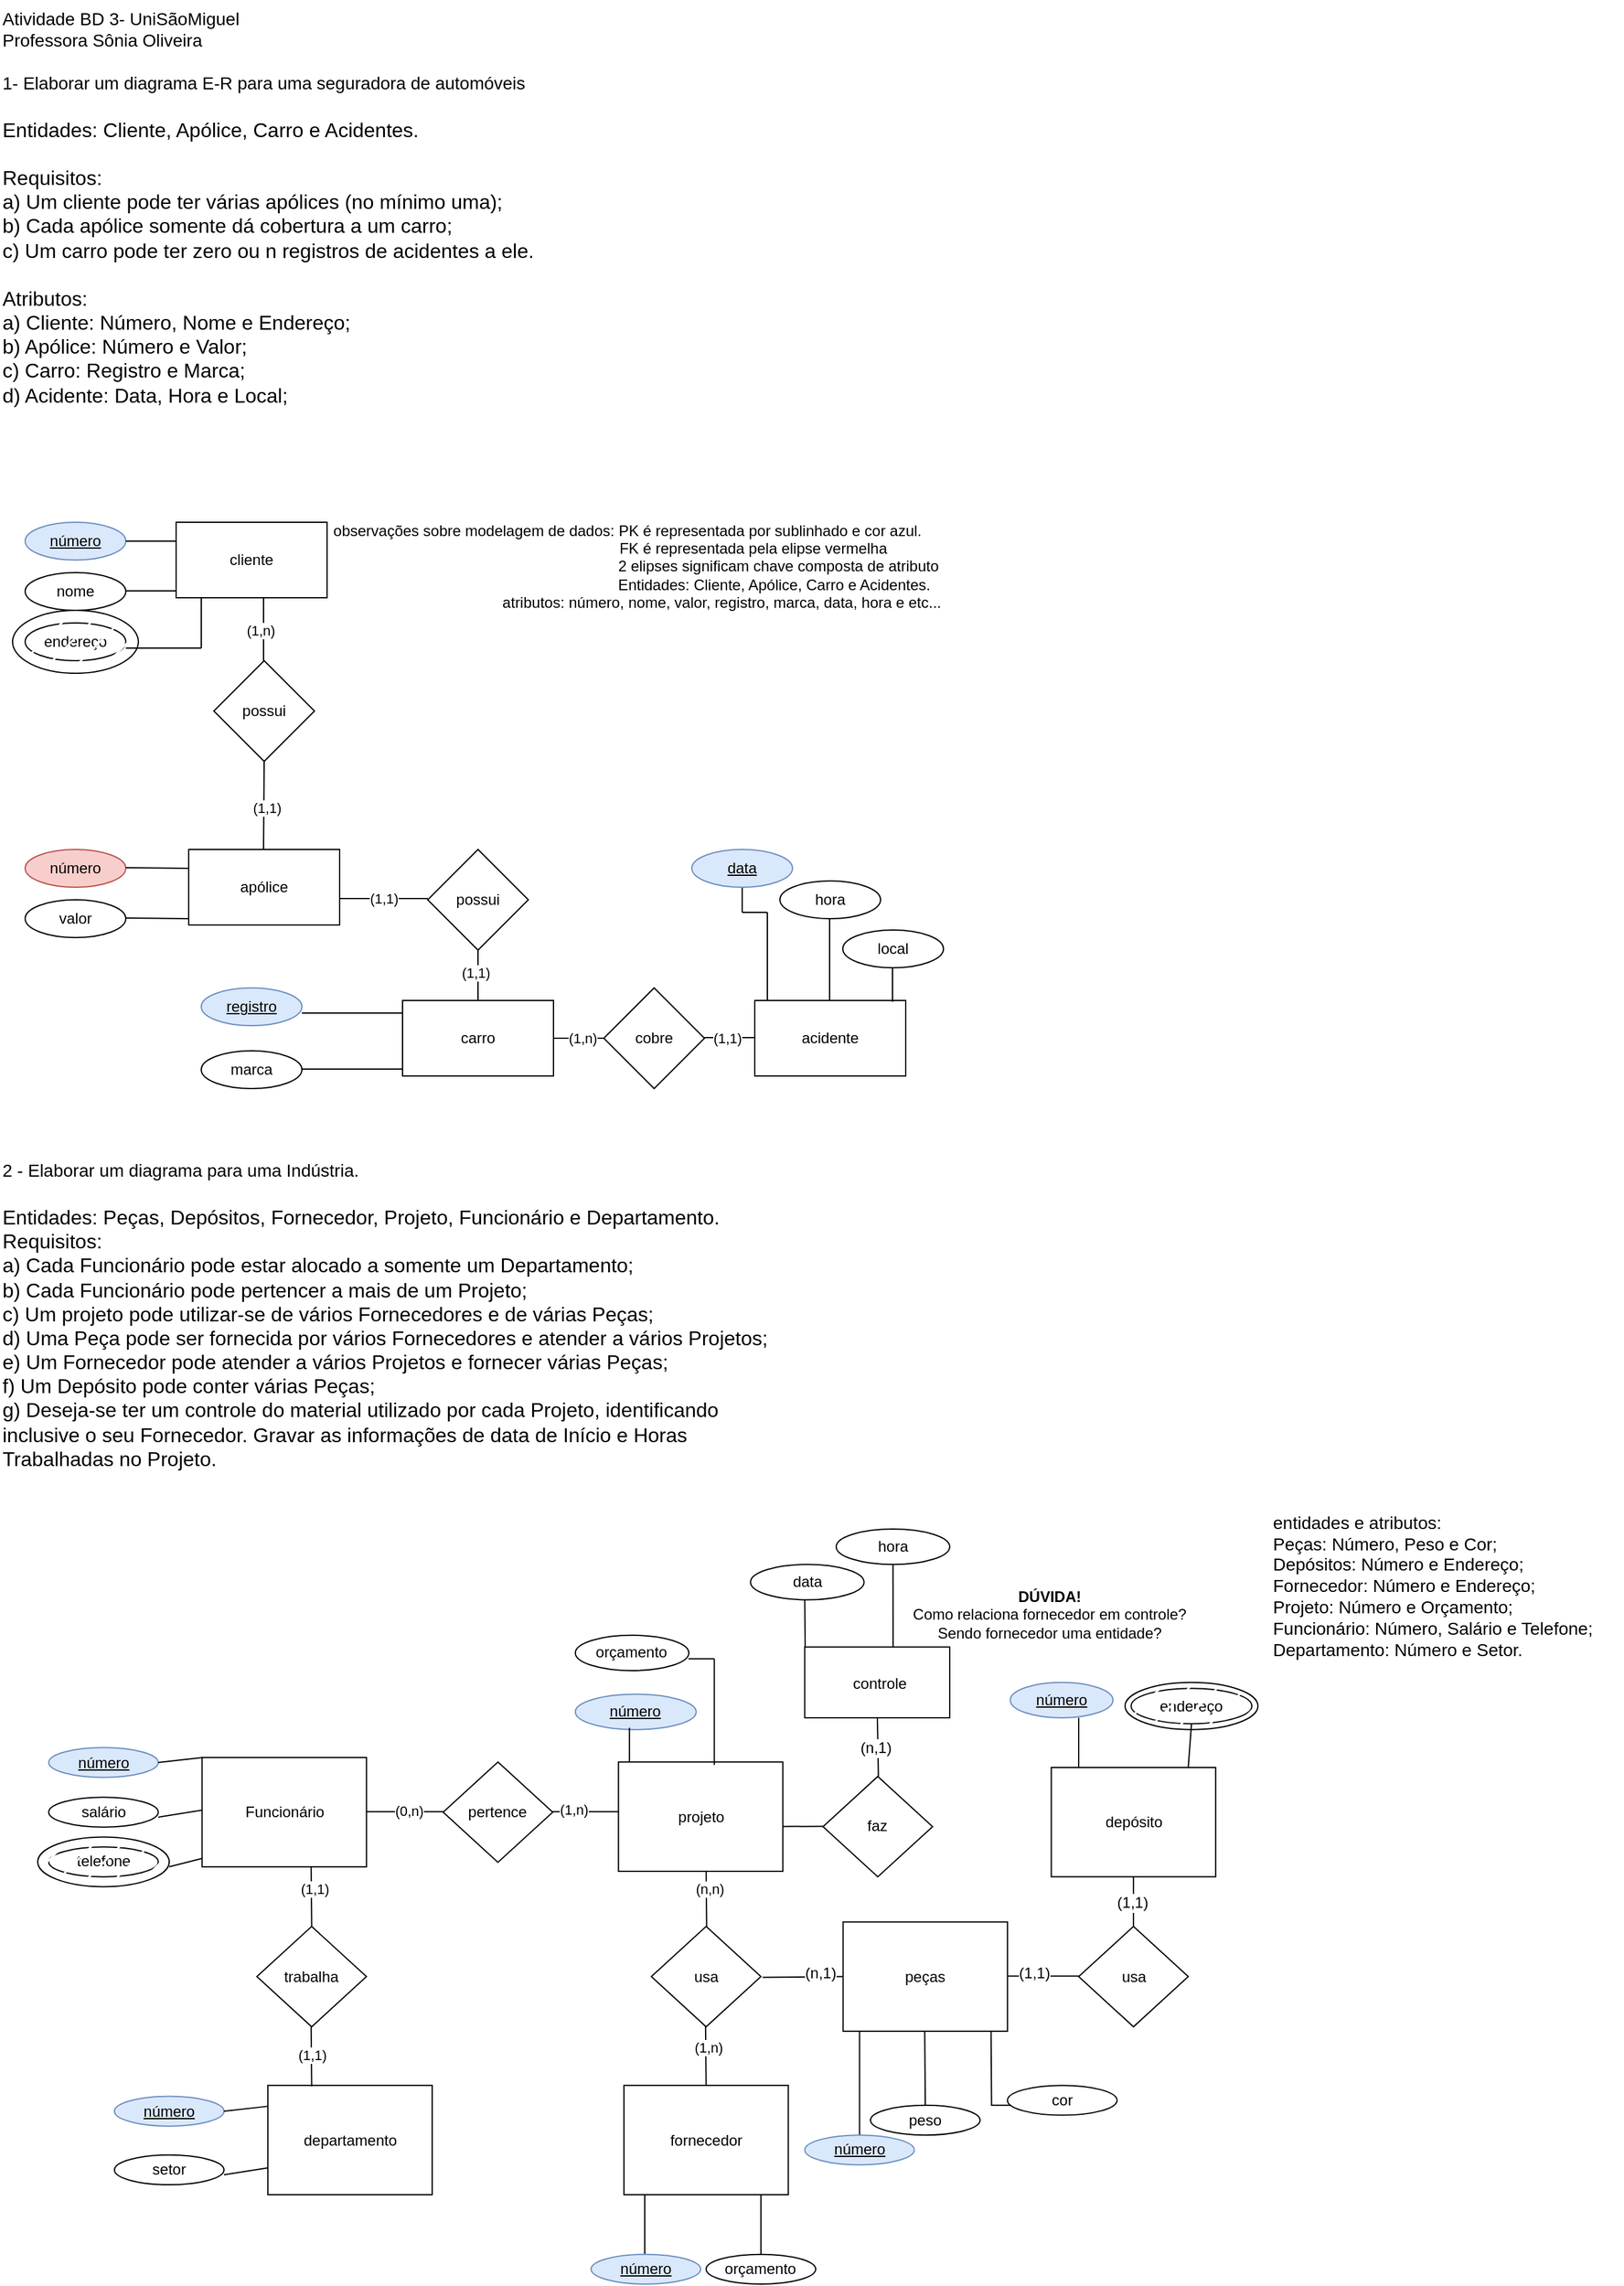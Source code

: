 <mxfile version="21.6.8" type="github">
  <diagram name="Página-1" id="PoFF8F3EbRDm4t548dB7">
    <mxGraphModel dx="1861" dy="1232" grid="1" gridSize="10" guides="1" tooltips="1" connect="1" arrows="1" fold="1" page="1" pageScale="1" pageWidth="1169" pageHeight="827" math="0" shadow="0">
      <root>
        <mxCell id="0" />
        <mxCell id="1" parent="0" />
        <mxCell id="JeJ_NOJ5juSKPU0iS3CP-247" value="" style="group" vertex="1" connectable="0" parent="1">
          <mxGeometry x="-340" y="-725" width="775" height="865" as="geometry" />
        </mxCell>
        <mxCell id="JeJ_NOJ5juSKPU0iS3CP-248" value="" style="group" vertex="1" connectable="0" parent="JeJ_NOJ5juSKPU0iS3CP-247">
          <mxGeometry x="10" y="365" width="765" height="500" as="geometry" />
        </mxCell>
        <mxCell id="JeJ_NOJ5juSKPU0iS3CP-249" value="" style="group" vertex="1" connectable="0" parent="JeJ_NOJ5juSKPU0iS3CP-248">
          <mxGeometry y="40" width="750" height="460" as="geometry" />
        </mxCell>
        <mxCell id="JeJ_NOJ5juSKPU0iS3CP-250" value="cliente&lt;br&gt;" style="rounded=0;whiteSpace=wrap;html=1;" vertex="1" parent="JeJ_NOJ5juSKPU0iS3CP-249">
          <mxGeometry x="130" y="10" width="120" height="60" as="geometry" />
        </mxCell>
        <mxCell id="JeJ_NOJ5juSKPU0iS3CP-251" value="&lt;u&gt;número&lt;/u&gt;" style="ellipse;whiteSpace=wrap;html=1;fillColor=#dae8fc;strokeColor=#6c8ebf;" vertex="1" parent="JeJ_NOJ5juSKPU0iS3CP-249">
          <mxGeometry x="10" y="10" width="80" height="30" as="geometry" />
        </mxCell>
        <mxCell id="JeJ_NOJ5juSKPU0iS3CP-252" value="" style="endArrow=none;html=1;rounded=0;entryX=0;entryY=0.25;entryDx=0;entryDy=0;" edge="1" parent="JeJ_NOJ5juSKPU0iS3CP-249" target="JeJ_NOJ5juSKPU0iS3CP-250">
          <mxGeometry width="50" height="50" relative="1" as="geometry">
            <mxPoint x="100" y="25" as="sourcePoint" />
            <mxPoint x="140" y="24.5" as="targetPoint" />
            <Array as="points">
              <mxPoint x="90" y="25" />
              <mxPoint x="100" y="25" />
            </Array>
          </mxGeometry>
        </mxCell>
        <mxCell id="JeJ_NOJ5juSKPU0iS3CP-253" value="nome" style="ellipse;whiteSpace=wrap;html=1;" vertex="1" parent="JeJ_NOJ5juSKPU0iS3CP-249">
          <mxGeometry x="10" y="50" width="80" height="30" as="geometry" />
        </mxCell>
        <mxCell id="JeJ_NOJ5juSKPU0iS3CP-254" value="" style="endArrow=none;html=1;rounded=0;entryX=0;entryY=0.25;entryDx=0;entryDy=0;" edge="1" parent="JeJ_NOJ5juSKPU0iS3CP-249">
          <mxGeometry width="50" height="50" relative="1" as="geometry">
            <mxPoint x="100" y="64.5" as="sourcePoint" />
            <mxPoint x="130" y="64.5" as="targetPoint" />
            <Array as="points">
              <mxPoint x="90" y="64.5" />
              <mxPoint x="100" y="64.5" />
            </Array>
          </mxGeometry>
        </mxCell>
        <mxCell id="JeJ_NOJ5juSKPU0iS3CP-255" value="endereço" style="ellipse;whiteSpace=wrap;html=1;" vertex="1" parent="JeJ_NOJ5juSKPU0iS3CP-249">
          <mxGeometry x="10" y="90" width="80" height="30" as="geometry" />
        </mxCell>
        <mxCell id="JeJ_NOJ5juSKPU0iS3CP-256" value="" style="endArrow=none;html=1;rounded=0;" edge="1" parent="JeJ_NOJ5juSKPU0iS3CP-249">
          <mxGeometry width="50" height="50" relative="1" as="geometry">
            <mxPoint x="90" y="110" as="sourcePoint" />
            <mxPoint x="150" y="110" as="targetPoint" />
          </mxGeometry>
        </mxCell>
        <mxCell id="JeJ_NOJ5juSKPU0iS3CP-257" value="" style="endArrow=none;html=1;rounded=0;" edge="1" parent="JeJ_NOJ5juSKPU0iS3CP-249">
          <mxGeometry width="50" height="50" relative="1" as="geometry">
            <mxPoint x="150" y="110" as="sourcePoint" />
            <mxPoint x="150" y="70" as="targetPoint" />
          </mxGeometry>
        </mxCell>
        <mxCell id="JeJ_NOJ5juSKPU0iS3CP-258" value="" style="ellipse;whiteSpace=wrap;html=1;fillStyle=hatch;" vertex="1" parent="JeJ_NOJ5juSKPU0iS3CP-249">
          <mxGeometry y="80" width="100" height="50" as="geometry" />
        </mxCell>
        <mxCell id="JeJ_NOJ5juSKPU0iS3CP-259" value="possui" style="rhombus;whiteSpace=wrap;html=1;" vertex="1" parent="JeJ_NOJ5juSKPU0iS3CP-249">
          <mxGeometry x="160" y="120" width="80" height="80" as="geometry" />
        </mxCell>
        <mxCell id="JeJ_NOJ5juSKPU0iS3CP-260" value="" style="endArrow=none;html=1;rounded=0;" edge="1" parent="JeJ_NOJ5juSKPU0iS3CP-249">
          <mxGeometry width="50" height="50" relative="1" as="geometry">
            <mxPoint x="199.5" y="120" as="sourcePoint" />
            <mxPoint x="199.5" y="70" as="targetPoint" />
          </mxGeometry>
        </mxCell>
        <mxCell id="JeJ_NOJ5juSKPU0iS3CP-261" value="(1,n)" style="edgeLabel;html=1;align=center;verticalAlign=middle;resizable=0;points=[];" connectable="0" vertex="1" parent="JeJ_NOJ5juSKPU0iS3CP-260">
          <mxGeometry x="-0.03" y="3" relative="1" as="geometry">
            <mxPoint as="offset" />
          </mxGeometry>
        </mxCell>
        <mxCell id="JeJ_NOJ5juSKPU0iS3CP-262" value="apólice" style="rounded=0;whiteSpace=wrap;html=1;" vertex="1" parent="JeJ_NOJ5juSKPU0iS3CP-249">
          <mxGeometry x="140" y="270" width="120" height="60" as="geometry" />
        </mxCell>
        <mxCell id="JeJ_NOJ5juSKPU0iS3CP-263" value="" style="endArrow=none;html=1;rounded=0;entryX=0.5;entryY=1;entryDx=0;entryDy=0;" edge="1" parent="JeJ_NOJ5juSKPU0iS3CP-249" target="JeJ_NOJ5juSKPU0iS3CP-259">
          <mxGeometry width="50" height="50" relative="1" as="geometry">
            <mxPoint x="199.5" y="270" as="sourcePoint" />
            <mxPoint x="200" y="220" as="targetPoint" />
          </mxGeometry>
        </mxCell>
        <mxCell id="JeJ_NOJ5juSKPU0iS3CP-264" value="(1,1)" style="edgeLabel;html=1;align=center;verticalAlign=middle;resizable=0;points=[];" connectable="0" vertex="1" parent="JeJ_NOJ5juSKPU0iS3CP-263">
          <mxGeometry x="-0.05" y="-2" relative="1" as="geometry">
            <mxPoint as="offset" />
          </mxGeometry>
        </mxCell>
        <mxCell id="JeJ_NOJ5juSKPU0iS3CP-265" value="número" style="ellipse;whiteSpace=wrap;html=1;fillColor=#f8cecc;strokeColor=#b85450;" vertex="1" parent="JeJ_NOJ5juSKPU0iS3CP-249">
          <mxGeometry x="10" y="270" width="80" height="30" as="geometry" />
        </mxCell>
        <mxCell id="JeJ_NOJ5juSKPU0iS3CP-266" value="" style="endArrow=none;html=1;rounded=0;entryX=0;entryY=0.25;entryDx=0;entryDy=0;" edge="1" parent="JeJ_NOJ5juSKPU0iS3CP-249" target="JeJ_NOJ5juSKPU0iS3CP-262">
          <mxGeometry width="50" height="50" relative="1" as="geometry">
            <mxPoint x="90" y="284.5" as="sourcePoint" />
            <mxPoint x="150" y="284.5" as="targetPoint" />
          </mxGeometry>
        </mxCell>
        <mxCell id="JeJ_NOJ5juSKPU0iS3CP-267" value="valor" style="ellipse;whiteSpace=wrap;html=1;" vertex="1" parent="JeJ_NOJ5juSKPU0iS3CP-249">
          <mxGeometry x="10" y="310" width="80" height="30" as="geometry" />
        </mxCell>
        <mxCell id="JeJ_NOJ5juSKPU0iS3CP-268" value="" style="endArrow=none;html=1;rounded=0;entryX=0;entryY=0.25;entryDx=0;entryDy=0;" edge="1" parent="JeJ_NOJ5juSKPU0iS3CP-249">
          <mxGeometry width="50" height="50" relative="1" as="geometry">
            <mxPoint x="90" y="324.5" as="sourcePoint" />
            <mxPoint x="140" y="325" as="targetPoint" />
          </mxGeometry>
        </mxCell>
        <mxCell id="JeJ_NOJ5juSKPU0iS3CP-269" value="possui" style="rhombus;whiteSpace=wrap;html=1;" vertex="1" parent="JeJ_NOJ5juSKPU0iS3CP-249">
          <mxGeometry x="330" y="270" width="80" height="80" as="geometry" />
        </mxCell>
        <mxCell id="JeJ_NOJ5juSKPU0iS3CP-270" value="(1,1)" style="endArrow=none;html=1;rounded=0;" edge="1" parent="JeJ_NOJ5juSKPU0iS3CP-249">
          <mxGeometry width="50" height="50" relative="1" as="geometry">
            <mxPoint x="260" y="309" as="sourcePoint" />
            <mxPoint x="330" y="309" as="targetPoint" />
          </mxGeometry>
        </mxCell>
        <mxCell id="JeJ_NOJ5juSKPU0iS3CP-271" value="" style="endArrow=none;html=1;rounded=0;" edge="1" parent="JeJ_NOJ5juSKPU0iS3CP-249">
          <mxGeometry width="50" height="50" relative="1" as="geometry">
            <mxPoint x="370" y="390" as="sourcePoint" />
            <mxPoint x="370" y="350" as="targetPoint" />
          </mxGeometry>
        </mxCell>
        <mxCell id="JeJ_NOJ5juSKPU0iS3CP-272" value="(1,1)" style="edgeLabel;html=1;align=center;verticalAlign=middle;resizable=0;points=[];" connectable="0" vertex="1" parent="JeJ_NOJ5juSKPU0iS3CP-271">
          <mxGeometry x="0.112" y="2" relative="1" as="geometry">
            <mxPoint as="offset" />
          </mxGeometry>
        </mxCell>
        <mxCell id="JeJ_NOJ5juSKPU0iS3CP-273" value="carro" style="rounded=0;whiteSpace=wrap;html=1;" vertex="1" parent="JeJ_NOJ5juSKPU0iS3CP-249">
          <mxGeometry x="310" y="390" width="120" height="60" as="geometry" />
        </mxCell>
        <mxCell id="JeJ_NOJ5juSKPU0iS3CP-274" value="" style="endArrow=none;html=1;rounded=0;" edge="1" parent="JeJ_NOJ5juSKPU0iS3CP-249">
          <mxGeometry width="50" height="50" relative="1" as="geometry">
            <mxPoint x="310" y="400" as="sourcePoint" />
            <mxPoint x="230" y="400" as="targetPoint" />
          </mxGeometry>
        </mxCell>
        <mxCell id="JeJ_NOJ5juSKPU0iS3CP-275" value="&lt;u&gt;registro&lt;/u&gt;" style="ellipse;whiteSpace=wrap;html=1;fillColor=#dae8fc;strokeColor=#6c8ebf;" vertex="1" parent="JeJ_NOJ5juSKPU0iS3CP-249">
          <mxGeometry x="150" y="380" width="80" height="30" as="geometry" />
        </mxCell>
        <mxCell id="JeJ_NOJ5juSKPU0iS3CP-276" value="marca" style="ellipse;whiteSpace=wrap;html=1;" vertex="1" parent="JeJ_NOJ5juSKPU0iS3CP-249">
          <mxGeometry x="150" y="430" width="80" height="30" as="geometry" />
        </mxCell>
        <mxCell id="JeJ_NOJ5juSKPU0iS3CP-277" value="" style="endArrow=none;html=1;rounded=0;" edge="1" parent="JeJ_NOJ5juSKPU0iS3CP-249">
          <mxGeometry width="50" height="50" relative="1" as="geometry">
            <mxPoint x="310" y="444.5" as="sourcePoint" />
            <mxPoint x="230" y="444.5" as="targetPoint" />
          </mxGeometry>
        </mxCell>
        <mxCell id="JeJ_NOJ5juSKPU0iS3CP-278" value="cobre" style="rhombus;whiteSpace=wrap;html=1;" vertex="1" parent="JeJ_NOJ5juSKPU0iS3CP-249">
          <mxGeometry x="470" y="380" width="80" height="80" as="geometry" />
        </mxCell>
        <mxCell id="JeJ_NOJ5juSKPU0iS3CP-279" value="" style="endArrow=none;html=1;rounded=0;exitX=1;exitY=0.5;exitDx=0;exitDy=0;" edge="1" parent="JeJ_NOJ5juSKPU0iS3CP-249" source="JeJ_NOJ5juSKPU0iS3CP-273">
          <mxGeometry width="50" height="50" relative="1" as="geometry">
            <mxPoint x="460" y="440" as="sourcePoint" />
            <mxPoint x="470" y="420" as="targetPoint" />
          </mxGeometry>
        </mxCell>
        <mxCell id="JeJ_NOJ5juSKPU0iS3CP-280" value="(1,n)" style="edgeLabel;html=1;align=center;verticalAlign=middle;resizable=0;points=[];" connectable="0" vertex="1" parent="JeJ_NOJ5juSKPU0iS3CP-279">
          <mxGeometry x="0.113" relative="1" as="geometry">
            <mxPoint as="offset" />
          </mxGeometry>
        </mxCell>
        <mxCell id="JeJ_NOJ5juSKPU0iS3CP-281" value="acidente" style="rounded=0;whiteSpace=wrap;html=1;" vertex="1" parent="JeJ_NOJ5juSKPU0iS3CP-249">
          <mxGeometry x="590" y="390" width="120" height="60" as="geometry" />
        </mxCell>
        <mxCell id="JeJ_NOJ5juSKPU0iS3CP-282" value="" style="endArrow=none;html=1;rounded=0;exitX=1;exitY=0.5;exitDx=0;exitDy=0;" edge="1" parent="JeJ_NOJ5juSKPU0iS3CP-249">
          <mxGeometry width="50" height="50" relative="1" as="geometry">
            <mxPoint x="550" y="419.5" as="sourcePoint" />
            <mxPoint x="590" y="419.5" as="targetPoint" />
          </mxGeometry>
        </mxCell>
        <mxCell id="JeJ_NOJ5juSKPU0iS3CP-283" value="(1,1)" style="edgeLabel;html=1;align=center;verticalAlign=middle;resizable=0;points=[];" connectable="0" vertex="1" parent="JeJ_NOJ5juSKPU0iS3CP-282">
          <mxGeometry x="-0.137" relative="1" as="geometry">
            <mxPoint as="offset" />
          </mxGeometry>
        </mxCell>
        <mxCell id="JeJ_NOJ5juSKPU0iS3CP-284" value="" style="endArrow=none;html=1;rounded=0;exitX=1;exitY=0.5;exitDx=0;exitDy=0;" edge="1" parent="JeJ_NOJ5juSKPU0iS3CP-249">
          <mxGeometry width="50" height="50" relative="1" as="geometry">
            <mxPoint x="600" y="390" as="sourcePoint" />
            <mxPoint x="600" y="320" as="targetPoint" />
          </mxGeometry>
        </mxCell>
        <mxCell id="JeJ_NOJ5juSKPU0iS3CP-285" value="" style="endArrow=none;html=1;rounded=0;exitX=1;exitY=0.5;exitDx=0;exitDy=0;" edge="1" parent="JeJ_NOJ5juSKPU0iS3CP-249">
          <mxGeometry width="50" height="50" relative="1" as="geometry">
            <mxPoint x="600" y="320" as="sourcePoint" />
            <mxPoint x="580" y="320" as="targetPoint" />
          </mxGeometry>
        </mxCell>
        <mxCell id="JeJ_NOJ5juSKPU0iS3CP-286" value="" style="endArrow=none;html=1;rounded=0;exitX=1;exitY=0.5;exitDx=0;exitDy=0;" edge="1" parent="JeJ_NOJ5juSKPU0iS3CP-249">
          <mxGeometry width="50" height="50" relative="1" as="geometry">
            <mxPoint x="580" y="320" as="sourcePoint" />
            <mxPoint x="580" y="300" as="targetPoint" />
          </mxGeometry>
        </mxCell>
        <mxCell id="JeJ_NOJ5juSKPU0iS3CP-287" value="&lt;u&gt;data&lt;/u&gt;" style="ellipse;whiteSpace=wrap;html=1;fillColor=#dae8fc;strokeColor=#6c8ebf;" vertex="1" parent="JeJ_NOJ5juSKPU0iS3CP-249">
          <mxGeometry x="540" y="270" width="80" height="30" as="geometry" />
        </mxCell>
        <mxCell id="JeJ_NOJ5juSKPU0iS3CP-288" value="" style="endArrow=none;html=1;rounded=0;exitX=1;exitY=0.5;exitDx=0;exitDy=0;" edge="1" parent="JeJ_NOJ5juSKPU0iS3CP-249">
          <mxGeometry width="50" height="50" relative="1" as="geometry">
            <mxPoint x="649.5" y="390" as="sourcePoint" />
            <mxPoint x="649.5" y="320" as="targetPoint" />
          </mxGeometry>
        </mxCell>
        <mxCell id="JeJ_NOJ5juSKPU0iS3CP-289" value="hora&lt;br&gt;" style="ellipse;whiteSpace=wrap;html=1;" vertex="1" parent="JeJ_NOJ5juSKPU0iS3CP-249">
          <mxGeometry x="610" y="295" width="80" height="30" as="geometry" />
        </mxCell>
        <mxCell id="JeJ_NOJ5juSKPU0iS3CP-290" value="" style="endArrow=none;html=1;rounded=0;" edge="1" parent="JeJ_NOJ5juSKPU0iS3CP-249">
          <mxGeometry width="50" height="50" relative="1" as="geometry">
            <mxPoint x="699.5" y="391" as="sourcePoint" />
            <mxPoint x="699.5" y="364" as="targetPoint" />
          </mxGeometry>
        </mxCell>
        <mxCell id="JeJ_NOJ5juSKPU0iS3CP-291" value="local&lt;br&gt;" style="ellipse;whiteSpace=wrap;html=1;" vertex="1" parent="JeJ_NOJ5juSKPU0iS3CP-249">
          <mxGeometry x="660" y="334" width="80" height="30" as="geometry" />
        </mxCell>
        <mxCell id="JeJ_NOJ5juSKPU0iS3CP-292" value="observações sobre modelagem de dados: PK é representada por sublinhado e cor azul.&amp;nbsp;&lt;br&gt;&amp;nbsp; &amp;nbsp; &amp;nbsp; &amp;nbsp; &amp;nbsp; &amp;nbsp; &amp;nbsp; &amp;nbsp; &amp;nbsp; &amp;nbsp; &amp;nbsp; &amp;nbsp; &amp;nbsp; &amp;nbsp; &amp;nbsp; &amp;nbsp; &amp;nbsp; &amp;nbsp; &amp;nbsp; &amp;nbsp; &amp;nbsp; &amp;nbsp; &amp;nbsp; &amp;nbsp; &amp;nbsp; &amp;nbsp; &amp;nbsp; &amp;nbsp; &amp;nbsp; &amp;nbsp;FK é representada pela elipse vermelha&lt;br&gt;&amp;nbsp; &amp;nbsp; &amp;nbsp; &amp;nbsp; &amp;nbsp; &amp;nbsp; &amp;nbsp; &amp;nbsp; &amp;nbsp; &amp;nbsp; &amp;nbsp; &amp;nbsp; &amp;nbsp; &amp;nbsp; &amp;nbsp; &amp;nbsp; &amp;nbsp; &amp;nbsp; &amp;nbsp; &amp;nbsp; &amp;nbsp; &amp;nbsp; &amp;nbsp; &amp;nbsp; &amp;nbsp; &amp;nbsp; &amp;nbsp; &amp;nbsp; &amp;nbsp; &amp;nbsp; &amp;nbsp; &amp;nbsp; &amp;nbsp; &amp;nbsp; &amp;nbsp; &amp;nbsp;2 elipses significam chave composta de atributo&lt;br&gt;&amp;nbsp; &amp;nbsp; &amp;nbsp; &amp;nbsp; &amp;nbsp; &amp;nbsp; &amp;nbsp; &amp;nbsp; &amp;nbsp; &amp;nbsp; &amp;nbsp; &amp;nbsp; &amp;nbsp; &amp;nbsp; &amp;nbsp; &amp;nbsp; &amp;nbsp; &amp;nbsp; &amp;nbsp; &amp;nbsp; &amp;nbsp; &amp;nbsp; &amp;nbsp; &amp;nbsp; &amp;nbsp; &amp;nbsp; &amp;nbsp; &amp;nbsp; &amp;nbsp; &amp;nbsp; &amp;nbsp; &amp;nbsp; &amp;nbsp; &amp;nbsp; &amp;nbsp;Entidades: Cliente, Apólice, Carro e Acidentes.&lt;br&gt;&amp;nbsp; &amp;nbsp; &amp;nbsp; &amp;nbsp; &amp;nbsp; &amp;nbsp; &amp;nbsp; &amp;nbsp; &amp;nbsp; &amp;nbsp; &amp;nbsp; &amp;nbsp; &amp;nbsp; &amp;nbsp; &amp;nbsp; &amp;nbsp; &amp;nbsp; &amp;nbsp; &amp;nbsp; &amp;nbsp; &amp;nbsp; &amp;nbsp; atributos: número, nome, valor, registro, marca, data, hora e etc..." style="text;html=1;align=center;verticalAlign=middle;resizable=0;points=[];autosize=1;strokeColor=none;fillColor=none;" vertex="1" parent="JeJ_NOJ5juSKPU0iS3CP-249">
          <mxGeometry x="230" width="520" height="90" as="geometry" />
        </mxCell>
        <mxCell id="JeJ_NOJ5juSKPU0iS3CP-293" value="&lt;div&gt;&lt;font style=&quot;font-size: 14px;&quot;&gt;Atividade BD 3- UniSãoMiguel&amp;nbsp;&lt;br&gt;Professora Sônia Oliveira&lt;br&gt;&lt;br&gt;1- Elaborar um diagrama E-R para uma seguradora de automóveis&lt;/font&gt;&lt;/div&gt;&lt;div&gt;&lt;font size=&quot;3&quot;&gt;&lt;br&gt;&lt;/font&gt;&lt;/div&gt;&lt;div&gt;&lt;font size=&quot;3&quot;&gt;Entidades: Cliente, Apólice, Carro e Acidentes.&lt;/font&gt;&lt;/div&gt;&lt;div&gt;&lt;font size=&quot;3&quot;&gt;&lt;br&gt;&lt;/font&gt;&lt;/div&gt;&lt;div&gt;&lt;font size=&quot;3&quot;&gt;Requisitos:&lt;/font&gt;&lt;/div&gt;&lt;div&gt;&lt;font size=&quot;3&quot;&gt;a) Um cliente pode ter várias apólices (no mínimo uma);&lt;/font&gt;&lt;/div&gt;&lt;div&gt;&lt;font size=&quot;3&quot;&gt;b) Cada apólice somente dá cobertura a um carro;&lt;/font&gt;&lt;/div&gt;&lt;div&gt;&lt;font size=&quot;3&quot;&gt;c) Um carro pode ter zero ou n registros de acidentes a ele.&lt;/font&gt;&lt;/div&gt;&lt;div&gt;&lt;font size=&quot;3&quot;&gt;&lt;br&gt;&lt;/font&gt;&lt;/div&gt;&lt;div&gt;&lt;font size=&quot;3&quot;&gt;Atributos:&lt;/font&gt;&lt;/div&gt;&lt;div&gt;&lt;font size=&quot;3&quot;&gt;a) Cliente: Número, Nome e Endereço;&lt;/font&gt;&lt;/div&gt;&lt;div&gt;&lt;font size=&quot;3&quot;&gt;b) Apólice: Número e Valor;&lt;/font&gt;&lt;/div&gt;&lt;div&gt;&lt;font size=&quot;3&quot;&gt;c) Carro: Registro e Marca;&lt;/font&gt;&lt;/div&gt;&lt;div&gt;&lt;font size=&quot;3&quot;&gt;d) Acidente: Data, Hora e Local;&lt;/font&gt;&lt;/div&gt;" style="text;html=1;align=left;verticalAlign=middle;resizable=0;points=[];autosize=1;strokeColor=none;fillColor=none;" vertex="1" parent="JeJ_NOJ5juSKPU0iS3CP-247">
          <mxGeometry width="450" height="330" as="geometry" />
        </mxCell>
        <mxCell id="JeJ_NOJ5juSKPU0iS3CP-294" value="" style="group" vertex="1" connectable="0" parent="1">
          <mxGeometry x="-340" y="190" width="1290" height="900" as="geometry" />
        </mxCell>
        <mxCell id="JeJ_NOJ5juSKPU0iS3CP-295" value="&lt;font style=&quot;font-size: 14px;&quot;&gt;entidades e atributos:&amp;nbsp;&lt;br&gt;Peças: Número, Peso e Cor; &lt;br&gt;Depósitos: Número e Endereço;&lt;br&gt;Fornecedor: Número e Endereço;&lt;br&gt;Projeto: Número e Orçamento;&lt;br&gt;Funcionário:&amp;nbsp;Número, Salário e Telefone;&lt;br&gt;Departamento: Número e Setor.&amp;nbsp;&lt;/font&gt;" style="text;html=1;align=left;verticalAlign=middle;resizable=0;points=[];autosize=1;strokeColor=none;fillColor=none;" vertex="1" parent="JeJ_NOJ5juSKPU0iS3CP-294">
          <mxGeometry x="1010" y="280" width="280" height="130" as="geometry" />
        </mxCell>
        <mxCell id="JeJ_NOJ5juSKPU0iS3CP-296" value="" style="group" connectable="0" vertex="1" parent="JeJ_NOJ5juSKPU0iS3CP-294">
          <mxGeometry x="30" y="300" width="970" height="600" as="geometry" />
        </mxCell>
        <mxCell id="JeJ_NOJ5juSKPU0iS3CP-297" value="&lt;u&gt;número&lt;/u&gt;" style="ellipse;whiteSpace=wrap;html=1;fillColor=#dae8fc;strokeColor=#6c8ebf;" vertex="1" parent="JeJ_NOJ5juSKPU0iS3CP-296">
          <mxGeometry x="427.376" y="131.25" width="96.04" height="28.125" as="geometry" />
        </mxCell>
        <mxCell id="JeJ_NOJ5juSKPU0iS3CP-298" value="orçamento" style="ellipse;whiteSpace=wrap;html=1;" vertex="1" parent="JeJ_NOJ5juSKPU0iS3CP-296">
          <mxGeometry x="427.376" y="84.375" width="90.229" height="28.125" as="geometry" />
        </mxCell>
        <mxCell id="JeJ_NOJ5juSKPU0iS3CP-299" value="&lt;u&gt;número&lt;/u&gt;" style="ellipse;whiteSpace=wrap;html=1;fillColor=#dae8fc;strokeColor=#6c8ebf;" vertex="1" parent="JeJ_NOJ5juSKPU0iS3CP-296">
          <mxGeometry x="773.119" y="121.875" width="81.634" height="28.125" as="geometry" />
        </mxCell>
        <mxCell id="JeJ_NOJ5juSKPU0iS3CP-300" value="endereço" style="ellipse;whiteSpace=wrap;html=1;" vertex="1" parent="JeJ_NOJ5juSKPU0iS3CP-296">
          <mxGeometry x="869.158" y="126.562" width="96.04" height="28.125" as="geometry" />
        </mxCell>
        <mxCell id="JeJ_NOJ5juSKPU0iS3CP-301" value="" style="ellipse;whiteSpace=wrap;html=1;fillStyle=hatch;" vertex="1" parent="JeJ_NOJ5juSKPU0iS3CP-296">
          <mxGeometry x="864.356" y="121.875" width="105.644" height="37.5" as="geometry" />
        </mxCell>
        <mxCell id="JeJ_NOJ5juSKPU0iS3CP-302" value="Funcionário" style="rounded=0;whiteSpace=wrap;html=1;" vertex="1" parent="JeJ_NOJ5juSKPU0iS3CP-296">
          <mxGeometry x="130.659" y="181.579" width="130.659" height="86.842" as="geometry" />
        </mxCell>
        <mxCell id="JeJ_NOJ5juSKPU0iS3CP-303" value="&lt;u&gt;número&lt;/u&gt;" style="ellipse;whiteSpace=wrap;html=1;fillColor=#dae8fc;strokeColor=#6c8ebf;" vertex="1" parent="JeJ_NOJ5juSKPU0iS3CP-296">
          <mxGeometry x="8.711" y="173.684" width="87.106" height="23.684" as="geometry" />
        </mxCell>
        <mxCell id="JeJ_NOJ5juSKPU0iS3CP-304" value="salário" style="ellipse;whiteSpace=wrap;html=1;" vertex="1" parent="JeJ_NOJ5juSKPU0iS3CP-296">
          <mxGeometry x="8.711" y="213.158" width="87.106" height="23.684" as="geometry" />
        </mxCell>
        <mxCell id="JeJ_NOJ5juSKPU0iS3CP-305" value="telefone" style="ellipse;whiteSpace=wrap;html=1;" vertex="1" parent="JeJ_NOJ5juSKPU0iS3CP-296">
          <mxGeometry x="8.711" y="252.632" width="87.106" height="23.684" as="geometry" />
        </mxCell>
        <mxCell id="JeJ_NOJ5juSKPU0iS3CP-306" value="" style="ellipse;whiteSpace=wrap;html=1;fillStyle=hatch;" vertex="1" parent="JeJ_NOJ5juSKPU0iS3CP-296">
          <mxGeometry y="244.737" width="104.527" height="39.474" as="geometry" />
        </mxCell>
        <mxCell id="JeJ_NOJ5juSKPU0iS3CP-307" value="" style="endArrow=none;html=1;rounded=0;entryX=0;entryY=0;entryDx=0;entryDy=0;entryPerimeter=0;" edge="1" parent="JeJ_NOJ5juSKPU0iS3CP-296" target="JeJ_NOJ5juSKPU0iS3CP-302">
          <mxGeometry width="50" height="50" relative="1" as="geometry">
            <mxPoint x="95.816" y="185.526" as="sourcePoint" />
            <mxPoint x="148.08" y="185.132" as="targetPoint" />
          </mxGeometry>
        </mxCell>
        <mxCell id="JeJ_NOJ5juSKPU0iS3CP-308" value="" style="endArrow=none;html=1;rounded=0;" edge="1" parent="JeJ_NOJ5juSKPU0iS3CP-296">
          <mxGeometry width="50" height="50" relative="1" as="geometry">
            <mxPoint x="95.816" y="228.947" as="sourcePoint" />
            <mxPoint x="130.659" y="223.421" as="targetPoint" />
          </mxGeometry>
        </mxCell>
        <mxCell id="JeJ_NOJ5juSKPU0iS3CP-309" value="" style="endArrow=none;html=1;rounded=0;" edge="1" parent="JeJ_NOJ5juSKPU0iS3CP-296">
          <mxGeometry width="50" height="50" relative="1" as="geometry">
            <mxPoint x="104.527" y="268.421" as="sourcePoint" />
            <mxPoint x="130.659" y="261.711" as="targetPoint" />
          </mxGeometry>
        </mxCell>
        <mxCell id="JeJ_NOJ5juSKPU0iS3CP-310" value="departamento" style="rounded=0;whiteSpace=wrap;html=1;" vertex="1" parent="JeJ_NOJ5juSKPU0iS3CP-296">
          <mxGeometry x="182.922" y="442.105" width="130.659" height="86.842" as="geometry" />
        </mxCell>
        <mxCell id="JeJ_NOJ5juSKPU0iS3CP-311" value="&lt;u&gt;número&lt;/u&gt;" style="ellipse;whiteSpace=wrap;html=1;fillColor=#dae8fc;strokeColor=#6c8ebf;" vertex="1" parent="JeJ_NOJ5juSKPU0iS3CP-296">
          <mxGeometry x="60.974" y="450.789" width="87.106" height="23.684" as="geometry" />
        </mxCell>
        <mxCell id="JeJ_NOJ5juSKPU0iS3CP-312" value="" style="endArrow=none;html=1;rounded=0;entryX=0;entryY=0;entryDx=0;entryDy=0;entryPerimeter=0;" edge="1" parent="JeJ_NOJ5juSKPU0iS3CP-296">
          <mxGeometry width="50" height="50" relative="1" as="geometry">
            <mxPoint x="148.08" y="462.632" as="sourcePoint" />
            <mxPoint x="182.922" y="458.684" as="targetPoint" />
          </mxGeometry>
        </mxCell>
        <mxCell id="JeJ_NOJ5juSKPU0iS3CP-313" value="setor" style="ellipse;whiteSpace=wrap;html=1;" vertex="1" parent="JeJ_NOJ5juSKPU0iS3CP-296">
          <mxGeometry x="60.974" y="497.368" width="87.106" height="23.684" as="geometry" />
        </mxCell>
        <mxCell id="JeJ_NOJ5juSKPU0iS3CP-314" value="" style="endArrow=none;html=1;rounded=0;" edge="1" parent="JeJ_NOJ5juSKPU0iS3CP-296">
          <mxGeometry width="50" height="50" relative="1" as="geometry">
            <mxPoint x="148.08" y="513.158" as="sourcePoint" />
            <mxPoint x="182.922" y="507.632" as="targetPoint" />
          </mxGeometry>
        </mxCell>
        <mxCell id="JeJ_NOJ5juSKPU0iS3CP-315" value="trabalha" style="rhombus;whiteSpace=wrap;html=1;" vertex="1" parent="JeJ_NOJ5juSKPU0iS3CP-296">
          <mxGeometry x="174.211" y="315.789" width="87.106" height="79.737" as="geometry" />
        </mxCell>
        <mxCell id="JeJ_NOJ5juSKPU0iS3CP-316" value="" style="endArrow=none;html=1;rounded=0;" edge="1" parent="JeJ_NOJ5juSKPU0iS3CP-296">
          <mxGeometry width="50" height="50" relative="1" as="geometry">
            <mxPoint x="217.764" y="315.789" as="sourcePoint" />
            <mxPoint x="217.329" y="268.421" as="targetPoint" />
          </mxGeometry>
        </mxCell>
        <mxCell id="JeJ_NOJ5juSKPU0iS3CP-317" value="(1,1)" style="edgeLabel;html=1;align=center;verticalAlign=middle;resizable=0;points=[];" connectable="0" vertex="1" parent="JeJ_NOJ5juSKPU0iS3CP-316">
          <mxGeometry x="0.282" y="-2" relative="1" as="geometry">
            <mxPoint as="offset" />
          </mxGeometry>
        </mxCell>
        <mxCell id="JeJ_NOJ5juSKPU0iS3CP-318" value="" style="endArrow=none;html=1;rounded=0;" edge="1" parent="JeJ_NOJ5juSKPU0iS3CP-296">
          <mxGeometry width="50" height="50" relative="1" as="geometry">
            <mxPoint x="217.764" y="442.895" as="sourcePoint" />
            <mxPoint x="217.329" y="395.526" as="targetPoint" />
          </mxGeometry>
        </mxCell>
        <mxCell id="JeJ_NOJ5juSKPU0iS3CP-319" value="(1,1)" style="edgeLabel;html=1;align=center;verticalAlign=middle;resizable=0;points=[];" connectable="0" vertex="1" parent="JeJ_NOJ5juSKPU0iS3CP-318">
          <mxGeometry x="0.083" y="1" relative="1" as="geometry">
            <mxPoint x="1" as="offset" />
          </mxGeometry>
        </mxCell>
        <mxCell id="JeJ_NOJ5juSKPU0iS3CP-320" value="" style="endArrow=none;html=1;rounded=0;" edge="1" parent="JeJ_NOJ5juSKPU0iS3CP-296">
          <mxGeometry width="50" height="50" relative="1" as="geometry">
            <mxPoint x="261.317" y="224.605" as="sourcePoint" />
            <mxPoint x="322.291" y="224.605" as="targetPoint" />
          </mxGeometry>
        </mxCell>
        <mxCell id="JeJ_NOJ5juSKPU0iS3CP-321" value="(0,n)" style="edgeLabel;html=1;align=center;verticalAlign=middle;resizable=0;points=[];" connectable="0" vertex="1" parent="JeJ_NOJ5juSKPU0iS3CP-320">
          <mxGeometry x="0.1" y="1" relative="1" as="geometry">
            <mxPoint as="offset" />
          </mxGeometry>
        </mxCell>
        <mxCell id="JeJ_NOJ5juSKPU0iS3CP-322" value="pertence" style="rhombus;whiteSpace=wrap;html=1;" vertex="1" parent="JeJ_NOJ5juSKPU0iS3CP-296">
          <mxGeometry x="322.291" y="185.132" width="87.106" height="79.737" as="geometry" />
        </mxCell>
        <mxCell id="JeJ_NOJ5juSKPU0iS3CP-323" value="" style="endArrow=none;html=1;rounded=0;" edge="1" parent="JeJ_NOJ5juSKPU0iS3CP-296">
          <mxGeometry width="50" height="50" relative="1" as="geometry">
            <mxPoint x="409.397" y="224.605" as="sourcePoint" />
            <mxPoint x="470.371" y="224.605" as="targetPoint" />
          </mxGeometry>
        </mxCell>
        <mxCell id="JeJ_NOJ5juSKPU0iS3CP-324" value="(1,n)" style="edgeLabel;html=1;align=center;verticalAlign=middle;resizable=0;points=[];" connectable="0" vertex="1" parent="JeJ_NOJ5juSKPU0iS3CP-323">
          <mxGeometry x="-0.471" y="2" relative="1" as="geometry">
            <mxPoint as="offset" />
          </mxGeometry>
        </mxCell>
        <mxCell id="JeJ_NOJ5juSKPU0iS3CP-325" value="projeto" style="rounded=0;whiteSpace=wrap;html=1;" vertex="1" parent="JeJ_NOJ5juSKPU0iS3CP-296">
          <mxGeometry x="461.66" y="185.132" width="130.659" height="86.842" as="geometry" />
        </mxCell>
        <mxCell id="JeJ_NOJ5juSKPU0iS3CP-326" value="" style="endArrow=none;html=1;rounded=0;" edge="1" parent="JeJ_NOJ5juSKPU0iS3CP-296">
          <mxGeometry width="50" height="50" relative="1" as="geometry">
            <mxPoint x="470.371" y="185.132" as="sourcePoint" />
            <mxPoint x="470.371" y="157.895" as="targetPoint" />
          </mxGeometry>
        </mxCell>
        <mxCell id="JeJ_NOJ5juSKPU0iS3CP-327" value="" style="endArrow=none;html=1;rounded=0;" edge="1" parent="JeJ_NOJ5juSKPU0iS3CP-296">
          <mxGeometry width="50" height="50" relative="1" as="geometry">
            <mxPoint x="531.78" y="319.342" as="sourcePoint" />
            <mxPoint x="531.345" y="271.974" as="targetPoint" />
          </mxGeometry>
        </mxCell>
        <mxCell id="JeJ_NOJ5juSKPU0iS3CP-328" value="(n,n)" style="edgeLabel;html=1;align=center;verticalAlign=middle;resizable=0;points=[];" connectable="0" vertex="1" parent="JeJ_NOJ5juSKPU0iS3CP-327">
          <mxGeometry x="0.415" y="-2" relative="1" as="geometry">
            <mxPoint as="offset" />
          </mxGeometry>
        </mxCell>
        <mxCell id="JeJ_NOJ5juSKPU0iS3CP-329" value="usa" style="rhombus;whiteSpace=wrap;html=1;" vertex="1" parent="JeJ_NOJ5juSKPU0iS3CP-296">
          <mxGeometry x="487.792" y="315.789" width="87.106" height="79.737" as="geometry" />
        </mxCell>
        <mxCell id="JeJ_NOJ5juSKPU0iS3CP-330" value="" style="endArrow=none;html=1;rounded=0;" edge="1" parent="JeJ_NOJ5juSKPU0iS3CP-296">
          <mxGeometry width="50" height="50" relative="1" as="geometry">
            <mxPoint x="531.345" y="442.895" as="sourcePoint" />
            <mxPoint x="530.909" y="395.526" as="targetPoint" />
          </mxGeometry>
        </mxCell>
        <mxCell id="JeJ_NOJ5juSKPU0iS3CP-331" value="(1,n)" style="edgeLabel;html=1;align=center;verticalAlign=middle;resizable=0;points=[];" connectable="0" vertex="1" parent="JeJ_NOJ5juSKPU0iS3CP-330">
          <mxGeometry x="0.332" y="-2" relative="1" as="geometry">
            <mxPoint as="offset" />
          </mxGeometry>
        </mxCell>
        <mxCell id="JeJ_NOJ5juSKPU0iS3CP-332" value="fornecedor" style="rounded=0;whiteSpace=wrap;html=1;" vertex="1" parent="JeJ_NOJ5juSKPU0iS3CP-296">
          <mxGeometry x="466.015" y="442.105" width="130.659" height="86.842" as="geometry" />
        </mxCell>
        <mxCell id="JeJ_NOJ5juSKPU0iS3CP-333" value="" style="endArrow=none;html=1;rounded=0;" edge="1" parent="JeJ_NOJ5juSKPU0iS3CP-296">
          <mxGeometry width="50" height="50" relative="1" as="geometry">
            <mxPoint x="482.566" y="576.316" as="sourcePoint" />
            <mxPoint x="482.566" y="528.947" as="targetPoint" />
          </mxGeometry>
        </mxCell>
        <mxCell id="JeJ_NOJ5juSKPU0iS3CP-334" value="&lt;u&gt;número&lt;/u&gt;" style="ellipse;whiteSpace=wrap;html=1;fillColor=#dae8fc;strokeColor=#6c8ebf;" vertex="1" parent="JeJ_NOJ5juSKPU0iS3CP-296">
          <mxGeometry x="439.884" y="576.316" width="87.106" height="23.684" as="geometry" />
        </mxCell>
        <mxCell id="JeJ_NOJ5juSKPU0iS3CP-335" value="orçamento" style="ellipse;whiteSpace=wrap;html=1;" vertex="1" parent="JeJ_NOJ5juSKPU0iS3CP-296">
          <mxGeometry x="531.345" y="576.316" width="87.106" height="23.684" as="geometry" />
        </mxCell>
        <mxCell id="JeJ_NOJ5juSKPU0iS3CP-336" value="" style="endArrow=none;html=1;rounded=0;" edge="1" parent="JeJ_NOJ5juSKPU0iS3CP-296">
          <mxGeometry width="50" height="50" relative="1" as="geometry">
            <mxPoint x="574.898" y="576.316" as="sourcePoint" />
            <mxPoint x="574.898" y="528.947" as="targetPoint" />
          </mxGeometry>
        </mxCell>
        <mxCell id="JeJ_NOJ5juSKPU0iS3CP-337" value="peças" style="rounded=0;whiteSpace=wrap;html=1;" vertex="1" parent="JeJ_NOJ5juSKPU0iS3CP-296">
          <mxGeometry x="640.227" y="312.237" width="130.659" height="86.842" as="geometry" />
        </mxCell>
        <mxCell id="JeJ_NOJ5juSKPU0iS3CP-338" value="" style="endArrow=none;html=1;rounded=0;exitX=0.5;exitY=0;exitDx=0;exitDy=0;" edge="1" parent="JeJ_NOJ5juSKPU0iS3CP-296" source="JeJ_NOJ5juSKPU0iS3CP-339">
          <mxGeometry width="50" height="50" relative="1" as="geometry">
            <mxPoint x="653.293" y="445.658" as="sourcePoint" />
            <mxPoint x="653.293" y="399.079" as="targetPoint" />
          </mxGeometry>
        </mxCell>
        <mxCell id="JeJ_NOJ5juSKPU0iS3CP-339" value="&lt;u&gt;número&lt;/u&gt;" style="ellipse;whiteSpace=wrap;html=1;fillColor=#dae8fc;strokeColor=#6c8ebf;" vertex="1" parent="JeJ_NOJ5juSKPU0iS3CP-296">
          <mxGeometry x="609.74" y="481.579" width="87.106" height="23.684" as="geometry" />
        </mxCell>
        <mxCell id="JeJ_NOJ5juSKPU0iS3CP-340" value="" style="endArrow=none;html=1;rounded=0;exitX=0.5;exitY=0;exitDx=0;exitDy=0;" edge="1" parent="JeJ_NOJ5juSKPU0iS3CP-296" source="JeJ_NOJ5juSKPU0iS3CP-341">
          <mxGeometry width="50" height="50" relative="1" as="geometry">
            <mxPoint x="705.556" y="434.211" as="sourcePoint" />
            <mxPoint x="705.121" y="399.079" as="targetPoint" />
          </mxGeometry>
        </mxCell>
        <mxCell id="JeJ_NOJ5juSKPU0iS3CP-341" value="peso" style="ellipse;whiteSpace=wrap;html=1;" vertex="1" parent="JeJ_NOJ5juSKPU0iS3CP-296">
          <mxGeometry x="662.003" y="457.895" width="87.106" height="23.684" as="geometry" />
        </mxCell>
        <mxCell id="JeJ_NOJ5juSKPU0iS3CP-342" value="" style="endArrow=none;html=1;rounded=0;exitX=0.5;exitY=0;exitDx=0;exitDy=0;" edge="1" parent="JeJ_NOJ5juSKPU0iS3CP-296">
          <mxGeometry width="50" height="50" relative="1" as="geometry">
            <mxPoint x="758.255" y="457.895" as="sourcePoint" />
            <mxPoint x="757.819" y="399.079" as="targetPoint" />
          </mxGeometry>
        </mxCell>
        <mxCell id="JeJ_NOJ5juSKPU0iS3CP-343" value="" style="endArrow=none;html=1;rounded=0;" edge="1" parent="JeJ_NOJ5juSKPU0iS3CP-296">
          <mxGeometry width="50" height="50" relative="1" as="geometry">
            <mxPoint x="757.819" y="457.895" as="sourcePoint" />
            <mxPoint x="775.241" y="457.895" as="targetPoint" />
          </mxGeometry>
        </mxCell>
        <mxCell id="JeJ_NOJ5juSKPU0iS3CP-344" value="cor" style="ellipse;whiteSpace=wrap;html=1;" vertex="1" parent="JeJ_NOJ5juSKPU0iS3CP-296">
          <mxGeometry x="770.885" y="442.105" width="87.106" height="23.684" as="geometry" />
        </mxCell>
        <mxCell id="JeJ_NOJ5juSKPU0iS3CP-345" value="" style="endArrow=none;html=1;rounded=0;" edge="1" parent="JeJ_NOJ5juSKPU0iS3CP-296">
          <mxGeometry width="50" height="50" relative="1" as="geometry">
            <mxPoint x="770.885" y="355.263" as="sourcePoint" />
            <mxPoint x="827.504" y="355.263" as="targetPoint" />
          </mxGeometry>
        </mxCell>
        <mxCell id="JeJ_NOJ5juSKPU0iS3CP-346" value="(1,1)" style="edgeLabel;html=1;align=center;verticalAlign=middle;resizable=0;points=[];fontSize=12;fontFamily=Helvetica;fontColor=default;" connectable="0" vertex="1" parent="JeJ_NOJ5juSKPU0iS3CP-345">
          <mxGeometry x="-0.276" y="3" relative="1" as="geometry">
            <mxPoint as="offset" />
          </mxGeometry>
        </mxCell>
        <mxCell id="JeJ_NOJ5juSKPU0iS3CP-347" value="usa" style="rhombus;whiteSpace=wrap;html=1;" vertex="1" parent="JeJ_NOJ5juSKPU0iS3CP-296">
          <mxGeometry x="827.504" y="315.789" width="87.106" height="79.737" as="geometry" />
        </mxCell>
        <mxCell id="JeJ_NOJ5juSKPU0iS3CP-348" value="" style="endArrow=none;html=1;rounded=0;" edge="1" parent="JeJ_NOJ5juSKPU0iS3CP-296">
          <mxGeometry width="50" height="50" relative="1" as="geometry">
            <mxPoint x="871.057" y="315.789" as="sourcePoint" />
            <mxPoint x="871.057" y="276.316" as="targetPoint" />
          </mxGeometry>
        </mxCell>
        <mxCell id="JeJ_NOJ5juSKPU0iS3CP-349" value="(1,1)" style="edgeLabel;html=1;align=center;verticalAlign=middle;resizable=0;points=[];fontSize=12;fontFamily=Helvetica;fontColor=default;" connectable="0" vertex="1" parent="JeJ_NOJ5juSKPU0iS3CP-348">
          <mxGeometry x="-0.034" y="1" relative="1" as="geometry">
            <mxPoint as="offset" />
          </mxGeometry>
        </mxCell>
        <mxCell id="JeJ_NOJ5juSKPU0iS3CP-350" value="depósito" style="rounded=0;whiteSpace=wrap;html=1;" vertex="1" parent="JeJ_NOJ5juSKPU0iS3CP-296">
          <mxGeometry x="805.728" y="189.474" width="130.659" height="86.842" as="geometry" />
        </mxCell>
        <mxCell id="JeJ_NOJ5juSKPU0iS3CP-351" value="" style="endArrow=none;html=1;rounded=0;" edge="1" parent="JeJ_NOJ5juSKPU0iS3CP-296">
          <mxGeometry width="50" height="50" relative="1" as="geometry">
            <mxPoint x="827.504" y="189.474" as="sourcePoint" />
            <mxPoint x="827.504" y="150" as="targetPoint" />
          </mxGeometry>
        </mxCell>
        <mxCell id="JeJ_NOJ5juSKPU0iS3CP-352" value="" style="endArrow=none;html=1;rounded=0;entryX=0.5;entryY=1;entryDx=0;entryDy=0;" edge="1" parent="JeJ_NOJ5juSKPU0iS3CP-296" target="JeJ_NOJ5juSKPU0iS3CP-300">
          <mxGeometry width="50" height="50" relative="1" as="geometry">
            <mxPoint x="914.61" y="189.474" as="sourcePoint" />
            <mxPoint x="914.61" y="162.237" as="targetPoint" />
          </mxGeometry>
        </mxCell>
        <mxCell id="JeJ_NOJ5juSKPU0iS3CP-353" value="" style="endArrow=none;html=1;rounded=0;fontFamily=Helvetica;fontSize=12;fontColor=default;entryX=0;entryY=0.5;entryDx=0;entryDy=0;" edge="1" parent="JeJ_NOJ5juSKPU0iS3CP-296" target="JeJ_NOJ5juSKPU0iS3CP-337">
          <mxGeometry width="50" height="50" relative="1" as="geometry">
            <mxPoint x="576.238" y="356.25" as="sourcePoint" />
            <mxPoint x="633.861" y="346.875" as="targetPoint" />
          </mxGeometry>
        </mxCell>
        <mxCell id="JeJ_NOJ5juSKPU0iS3CP-354" value="(n,1)" style="edgeLabel;html=1;align=center;verticalAlign=middle;resizable=0;points=[];fontSize=12;fontFamily=Helvetica;fontColor=default;" connectable="0" vertex="1" parent="JeJ_NOJ5juSKPU0iS3CP-353">
          <mxGeometry x="0.427" y="3" relative="1" as="geometry">
            <mxPoint as="offset" />
          </mxGeometry>
        </mxCell>
        <mxCell id="JeJ_NOJ5juSKPU0iS3CP-355" value="" style="endArrow=none;html=1;rounded=0;fontFamily=Helvetica;fontSize=12;fontColor=default;" edge="1" parent="JeJ_NOJ5juSKPU0iS3CP-296">
          <mxGeometry width="50" height="50" relative="1" as="geometry">
            <mxPoint x="537.822" y="187.5" as="sourcePoint" />
            <mxPoint x="537.822" y="103.125" as="targetPoint" />
          </mxGeometry>
        </mxCell>
        <mxCell id="JeJ_NOJ5juSKPU0iS3CP-356" value="" style="endArrow=none;html=1;rounded=0;fontFamily=Helvetica;fontSize=12;fontColor=default;" edge="1" parent="JeJ_NOJ5juSKPU0iS3CP-296">
          <mxGeometry width="50" height="50" relative="1" as="geometry">
            <mxPoint x="517.269" y="103.125" as="sourcePoint" />
            <mxPoint x="537.822" y="103.125" as="targetPoint" />
          </mxGeometry>
        </mxCell>
        <mxCell id="JeJ_NOJ5juSKPU0iS3CP-357" value="" style="endArrow=none;html=1;rounded=0;fontFamily=Helvetica;fontSize=12;fontColor=default;" edge="1" parent="JeJ_NOJ5juSKPU0iS3CP-296">
          <mxGeometry width="50" height="50" relative="1" as="geometry">
            <mxPoint x="592.209" y="236.353" as="sourcePoint" />
            <mxPoint x="624.257" y="236.25" as="targetPoint" />
          </mxGeometry>
        </mxCell>
        <mxCell id="JeJ_NOJ5juSKPU0iS3CP-358" value="faz" style="rhombus;whiteSpace=wrap;html=1;" vertex="1" parent="JeJ_NOJ5juSKPU0iS3CP-296">
          <mxGeometry x="624.255" y="196.577" width="87.106" height="79.737" as="geometry" />
        </mxCell>
        <mxCell id="JeJ_NOJ5juSKPU0iS3CP-359" value="" style="rounded=0;whiteSpace=wrap;html=1;pointerEvents=0;fontFamily=Helvetica;fontSize=12;fontColor=default;fillColor=none;gradientColor=none;" vertex="1" parent="JeJ_NOJ5juSKPU0iS3CP-296">
          <mxGeometry x="609.736" y="93.75" width="115.248" height="56.25" as="geometry" />
        </mxCell>
        <mxCell id="JeJ_NOJ5juSKPU0iS3CP-360" value="" style="endArrow=none;html=1;rounded=0;fontFamily=Helvetica;fontSize=12;fontColor=default;" edge="1" parent="JeJ_NOJ5juSKPU0iS3CP-296">
          <mxGeometry width="50" height="50" relative="1" as="geometry">
            <mxPoint x="668.292" y="196.575" as="sourcePoint" />
            <mxPoint x="667.475" y="150" as="targetPoint" />
          </mxGeometry>
        </mxCell>
        <mxCell id="JeJ_NOJ5juSKPU0iS3CP-361" value="(n,1)" style="edgeLabel;html=1;align=center;verticalAlign=middle;resizable=0;points=[];fontSize=12;fontFamily=Helvetica;fontColor=default;" connectable="0" vertex="1" parent="JeJ_NOJ5juSKPU0iS3CP-360">
          <mxGeometry x="-0.026" y="2" relative="1" as="geometry">
            <mxPoint as="offset" />
          </mxGeometry>
        </mxCell>
        <mxCell id="JeJ_NOJ5juSKPU0iS3CP-362" value="controle&lt;br&gt;" style="text;html=1;align=center;verticalAlign=middle;resizable=0;points=[];autosize=1;strokeColor=none;fillColor=none;fontSize=12;fontFamily=Helvetica;fontColor=default;" vertex="1" parent="JeJ_NOJ5juSKPU0iS3CP-296">
          <mxGeometry x="634.198" y="107.812" width="70" height="30" as="geometry" />
        </mxCell>
        <mxCell id="JeJ_NOJ5juSKPU0iS3CP-363" value="" style="endArrow=none;html=1;rounded=0;fontFamily=Helvetica;fontSize=12;fontColor=default;" edge="1" parent="JeJ_NOJ5juSKPU0iS3CP-296">
          <mxGeometry width="50" height="50" relative="1" as="geometry">
            <mxPoint x="610.072" y="93.75" as="sourcePoint" />
            <mxPoint x="609.736" y="56.25" as="targetPoint" />
          </mxGeometry>
        </mxCell>
        <mxCell id="JeJ_NOJ5juSKPU0iS3CP-364" value="data" style="ellipse;whiteSpace=wrap;html=1;" vertex="1" parent="JeJ_NOJ5juSKPU0iS3CP-296">
          <mxGeometry x="566.634" y="28.125" width="90.229" height="28.125" as="geometry" />
        </mxCell>
        <mxCell id="JeJ_NOJ5juSKPU0iS3CP-365" value="" style="endArrow=none;html=1;rounded=0;fontFamily=Helvetica;fontSize=12;fontColor=default;entryX=0.5;entryY=1;entryDx=0;entryDy=0;" edge="1" parent="JeJ_NOJ5juSKPU0iS3CP-296" target="JeJ_NOJ5juSKPU0iS3CP-366">
          <mxGeometry width="50" height="50" relative="1" as="geometry">
            <mxPoint x="679.96" y="93.75" as="sourcePoint" />
            <mxPoint x="677.3" y="56.25" as="targetPoint" />
          </mxGeometry>
        </mxCell>
        <mxCell id="JeJ_NOJ5juSKPU0iS3CP-366" value="hora" style="ellipse;whiteSpace=wrap;html=1;" vertex="1" parent="JeJ_NOJ5juSKPU0iS3CP-296">
          <mxGeometry x="634.755" width="90.229" height="28.125" as="geometry" />
        </mxCell>
        <mxCell id="JeJ_NOJ5juSKPU0iS3CP-367" value="&lt;b&gt;DÚVIDA!&lt;br&gt;&lt;/b&gt;Como relaciona fornecedor em controle? &lt;br&gt;Sendo fornecedor uma entidade?" style="text;html=1;align=center;verticalAlign=middle;resizable=0;points=[];autosize=1;strokeColor=none;fillColor=none;fontSize=12;fontFamily=Helvetica;fontColor=default;" vertex="1" parent="JeJ_NOJ5juSKPU0iS3CP-296">
          <mxGeometry x="684.119" y="37.5" width="240" height="60" as="geometry" />
        </mxCell>
        <mxCell id="JeJ_NOJ5juSKPU0iS3CP-368" value="&lt;div&gt;&lt;font style=&quot;font-size: 14px;&quot;&gt;2 - Elaborar um diagrama para uma Indústria.&lt;/font&gt;&lt;/div&gt;&lt;div&gt;&lt;font size=&quot;3&quot;&gt;&lt;br&gt;&lt;/font&gt;&lt;/div&gt;&lt;div&gt;&lt;font size=&quot;3&quot;&gt;Entidades: Peças, Depósitos, Fornecedor, Projeto, Funcionário e Departamento.&lt;/font&gt;&lt;/div&gt;&lt;div&gt;&lt;font size=&quot;3&quot;&gt;Requisitos:&lt;/font&gt;&lt;/div&gt;&lt;div&gt;&lt;font size=&quot;3&quot;&gt;a) Cada Funcionário pode estar alocado a somente um Departamento;&lt;/font&gt;&lt;/div&gt;&lt;div&gt;&lt;font size=&quot;3&quot;&gt;b) Cada Funcionário pode pertencer a mais de um Projeto;&lt;/font&gt;&lt;/div&gt;&lt;div&gt;&lt;font size=&quot;3&quot;&gt;c) Um projeto pode utilizar-se de vários Fornecedores e de várias Peças;&lt;/font&gt;&lt;/div&gt;&lt;div&gt;&lt;font size=&quot;3&quot;&gt;d) Uma Peça pode ser fornecida por vários Fornecedores e atender a vários Projetos;&lt;/font&gt;&lt;/div&gt;&lt;div&gt;&lt;font size=&quot;3&quot;&gt;e) Um Fornecedor pode atender a vários Projetos e fornecer várias Peças;&lt;/font&gt;&lt;/div&gt;&lt;div&gt;&lt;font size=&quot;3&quot;&gt;f) Um Depósito pode conter várias Peças;&lt;/font&gt;&lt;/div&gt;&lt;div&gt;&lt;font size=&quot;3&quot;&gt;g) Deseja-se ter um controle do material utilizado por cada Projeto, identificando&lt;/font&gt;&lt;/div&gt;&lt;div&gt;&lt;font size=&quot;3&quot;&gt;inclusive o seu Fornecedor. Gravar as informações de data de Início e Horas&lt;/font&gt;&lt;/div&gt;&lt;div&gt;&lt;font size=&quot;3&quot;&gt;Trabalhadas no Projeto.&lt;/font&gt;&lt;/div&gt;" style="text;html=1;align=left;verticalAlign=middle;resizable=0;points=[];autosize=1;strokeColor=none;fillColor=none;" vertex="1" parent="JeJ_NOJ5juSKPU0iS3CP-294">
          <mxGeometry width="630" height="260" as="geometry" />
        </mxCell>
      </root>
    </mxGraphModel>
  </diagram>
</mxfile>
